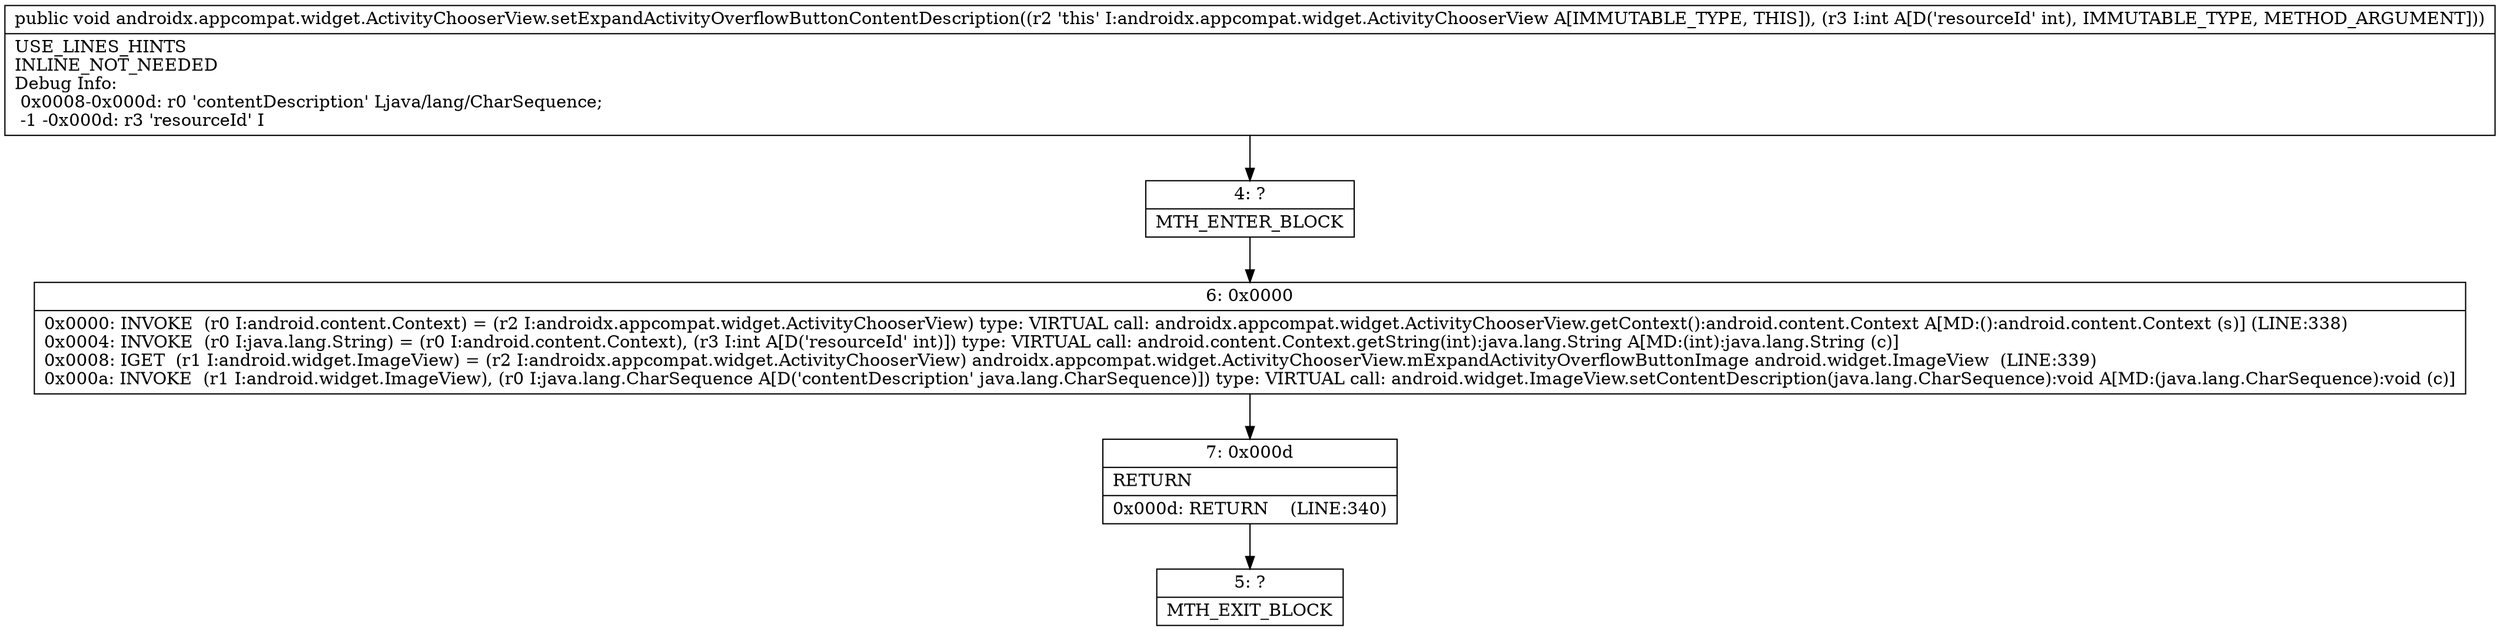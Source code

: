 digraph "CFG forandroidx.appcompat.widget.ActivityChooserView.setExpandActivityOverflowButtonContentDescription(I)V" {
Node_4 [shape=record,label="{4\:\ ?|MTH_ENTER_BLOCK\l}"];
Node_6 [shape=record,label="{6\:\ 0x0000|0x0000: INVOKE  (r0 I:android.content.Context) = (r2 I:androidx.appcompat.widget.ActivityChooserView) type: VIRTUAL call: androidx.appcompat.widget.ActivityChooserView.getContext():android.content.Context A[MD:():android.content.Context (s)] (LINE:338)\l0x0004: INVOKE  (r0 I:java.lang.String) = (r0 I:android.content.Context), (r3 I:int A[D('resourceId' int)]) type: VIRTUAL call: android.content.Context.getString(int):java.lang.String A[MD:(int):java.lang.String (c)]\l0x0008: IGET  (r1 I:android.widget.ImageView) = (r2 I:androidx.appcompat.widget.ActivityChooserView) androidx.appcompat.widget.ActivityChooserView.mExpandActivityOverflowButtonImage android.widget.ImageView  (LINE:339)\l0x000a: INVOKE  (r1 I:android.widget.ImageView), (r0 I:java.lang.CharSequence A[D('contentDescription' java.lang.CharSequence)]) type: VIRTUAL call: android.widget.ImageView.setContentDescription(java.lang.CharSequence):void A[MD:(java.lang.CharSequence):void (c)]\l}"];
Node_7 [shape=record,label="{7\:\ 0x000d|RETURN\l|0x000d: RETURN    (LINE:340)\l}"];
Node_5 [shape=record,label="{5\:\ ?|MTH_EXIT_BLOCK\l}"];
MethodNode[shape=record,label="{public void androidx.appcompat.widget.ActivityChooserView.setExpandActivityOverflowButtonContentDescription((r2 'this' I:androidx.appcompat.widget.ActivityChooserView A[IMMUTABLE_TYPE, THIS]), (r3 I:int A[D('resourceId' int), IMMUTABLE_TYPE, METHOD_ARGUMENT]))  | USE_LINES_HINTS\lINLINE_NOT_NEEDED\lDebug Info:\l  0x0008\-0x000d: r0 'contentDescription' Ljava\/lang\/CharSequence;\l  \-1 \-0x000d: r3 'resourceId' I\l}"];
MethodNode -> Node_4;Node_4 -> Node_6;
Node_6 -> Node_7;
Node_7 -> Node_5;
}

